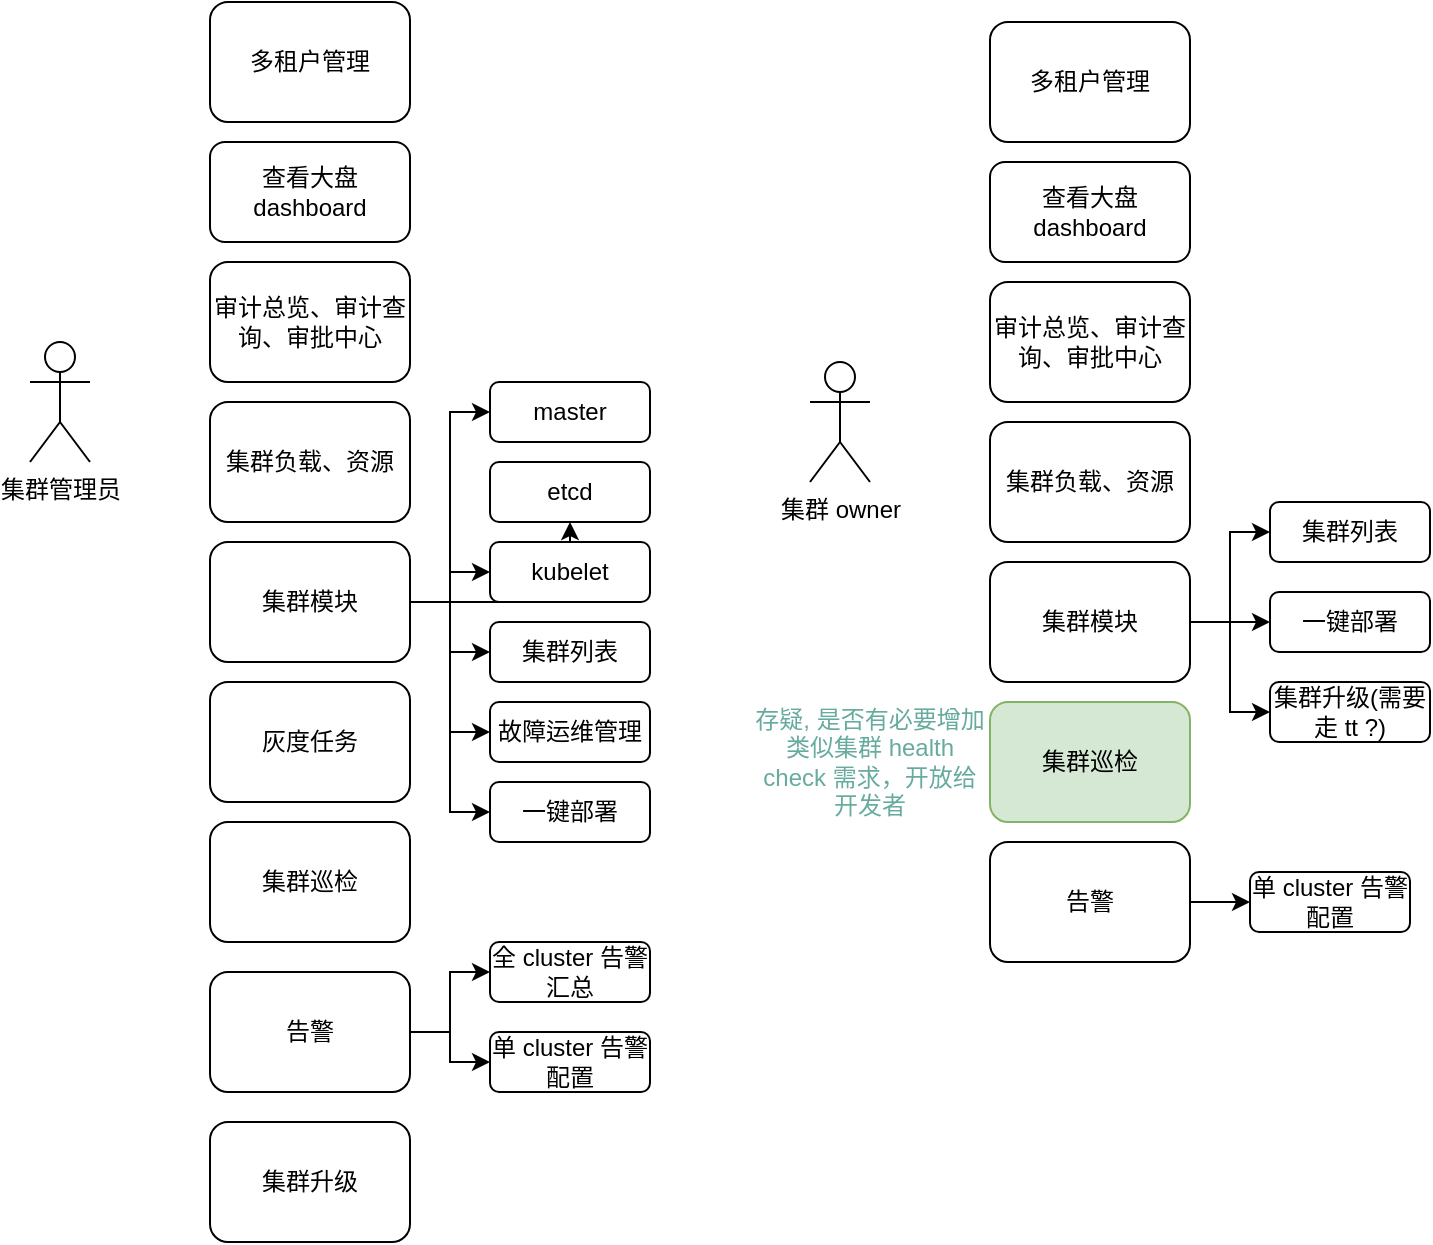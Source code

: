 <mxfile version="13.7.9" type="github">
  <diagram id="9dLi7swM8aMJ6iKqiahB" name="Page-1">
    <mxGraphModel dx="1164" dy="707" grid="1" gridSize="10" guides="1" tooltips="1" connect="1" arrows="1" fold="1" page="1" pageScale="1" pageWidth="827" pageHeight="1169" math="0" shadow="0">
      <root>
        <mxCell id="0" />
        <mxCell id="1" parent="0" />
        <mxCell id="2BfkF9dUqRj2CmBpDTr--1" value="集群管理员" style="shape=umlActor;verticalLabelPosition=bottom;verticalAlign=top;html=1;outlineConnect=0;" vertex="1" parent="1">
          <mxGeometry x="70" y="240" width="30" height="60" as="geometry" />
        </mxCell>
        <mxCell id="2BfkF9dUqRj2CmBpDTr--4" value="查看大盘 dashboard" style="shape=ext;rounded=1;html=1;whiteSpace=wrap;" vertex="1" parent="1">
          <mxGeometry x="160" y="140" width="100" height="50" as="geometry" />
        </mxCell>
        <mxCell id="2BfkF9dUqRj2CmBpDTr--6" value="审计总览、审计查询、审批中心" style="shape=ext;rounded=1;html=1;whiteSpace=wrap;" vertex="1" parent="1">
          <mxGeometry x="160" y="200" width="100" height="60" as="geometry" />
        </mxCell>
        <mxCell id="2BfkF9dUqRj2CmBpDTr--7" value="集群负载、资源" style="shape=ext;rounded=1;html=1;whiteSpace=wrap;" vertex="1" parent="1">
          <mxGeometry x="160" y="270" width="100" height="60" as="geometry" />
        </mxCell>
        <mxCell id="2BfkF9dUqRj2CmBpDTr--17" style="edgeStyle=orthogonalEdgeStyle;rounded=0;orthogonalLoop=1;jettySize=auto;html=1;entryX=0;entryY=0.5;entryDx=0;entryDy=0;" edge="1" parent="1" source="2BfkF9dUqRj2CmBpDTr--8" target="2BfkF9dUqRj2CmBpDTr--9">
          <mxGeometry relative="1" as="geometry" />
        </mxCell>
        <mxCell id="2BfkF9dUqRj2CmBpDTr--18" style="edgeStyle=orthogonalEdgeStyle;rounded=0;orthogonalLoop=1;jettySize=auto;html=1;" edge="1" parent="1" source="2BfkF9dUqRj2CmBpDTr--8" target="2BfkF9dUqRj2CmBpDTr--10">
          <mxGeometry relative="1" as="geometry" />
        </mxCell>
        <mxCell id="2BfkF9dUqRj2CmBpDTr--19" style="edgeStyle=orthogonalEdgeStyle;rounded=0;orthogonalLoop=1;jettySize=auto;html=1;entryX=0;entryY=0.5;entryDx=0;entryDy=0;" edge="1" parent="1" source="2BfkF9dUqRj2CmBpDTr--8" target="2BfkF9dUqRj2CmBpDTr--11">
          <mxGeometry relative="1" as="geometry" />
        </mxCell>
        <mxCell id="2BfkF9dUqRj2CmBpDTr--20" style="edgeStyle=orthogonalEdgeStyle;rounded=0;orthogonalLoop=1;jettySize=auto;html=1;entryX=0;entryY=0.5;entryDx=0;entryDy=0;" edge="1" parent="1" source="2BfkF9dUqRj2CmBpDTr--8" target="2BfkF9dUqRj2CmBpDTr--14">
          <mxGeometry relative="1" as="geometry" />
        </mxCell>
        <mxCell id="2BfkF9dUqRj2CmBpDTr--21" style="edgeStyle=orthogonalEdgeStyle;rounded=0;orthogonalLoop=1;jettySize=auto;html=1;entryX=0;entryY=0.5;entryDx=0;entryDy=0;" edge="1" parent="1" source="2BfkF9dUqRj2CmBpDTr--8" target="2BfkF9dUqRj2CmBpDTr--12">
          <mxGeometry relative="1" as="geometry" />
        </mxCell>
        <mxCell id="2BfkF9dUqRj2CmBpDTr--22" style="edgeStyle=orthogonalEdgeStyle;rounded=0;orthogonalLoop=1;jettySize=auto;html=1;entryX=0;entryY=0.5;entryDx=0;entryDy=0;" edge="1" parent="1" source="2BfkF9dUqRj2CmBpDTr--8" target="2BfkF9dUqRj2CmBpDTr--13">
          <mxGeometry relative="1" as="geometry" />
        </mxCell>
        <mxCell id="2BfkF9dUqRj2CmBpDTr--8" value="集群模块" style="shape=ext;rounded=1;html=1;whiteSpace=wrap;" vertex="1" parent="1">
          <mxGeometry x="160" y="340" width="100" height="60" as="geometry" />
        </mxCell>
        <mxCell id="2BfkF9dUqRj2CmBpDTr--9" value="master" style="shape=ext;rounded=1;html=1;whiteSpace=wrap;" vertex="1" parent="1">
          <mxGeometry x="300" y="260" width="80" height="30" as="geometry" />
        </mxCell>
        <mxCell id="2BfkF9dUqRj2CmBpDTr--10" value="etcd" style="shape=ext;rounded=1;html=1;whiteSpace=wrap;" vertex="1" parent="1">
          <mxGeometry x="300" y="300" width="80" height="30" as="geometry" />
        </mxCell>
        <mxCell id="2BfkF9dUqRj2CmBpDTr--11" value="kubelet" style="shape=ext;rounded=1;html=1;whiteSpace=wrap;" vertex="1" parent="1">
          <mxGeometry x="300" y="340" width="80" height="30" as="geometry" />
        </mxCell>
        <mxCell id="2BfkF9dUqRj2CmBpDTr--12" value="故障运维管理" style="shape=ext;rounded=1;html=1;whiteSpace=wrap;" vertex="1" parent="1">
          <mxGeometry x="300" y="420" width="80" height="30" as="geometry" />
        </mxCell>
        <mxCell id="2BfkF9dUqRj2CmBpDTr--13" value="一键部署" style="shape=ext;rounded=1;html=1;whiteSpace=wrap;" vertex="1" parent="1">
          <mxGeometry x="300" y="460" width="80" height="30" as="geometry" />
        </mxCell>
        <mxCell id="2BfkF9dUqRj2CmBpDTr--14" value="集群列表" style="shape=ext;rounded=1;html=1;whiteSpace=wrap;" vertex="1" parent="1">
          <mxGeometry x="300" y="380" width="80" height="30" as="geometry" />
        </mxCell>
        <mxCell id="2BfkF9dUqRj2CmBpDTr--23" value="灰度任务" style="shape=ext;rounded=1;html=1;whiteSpace=wrap;" vertex="1" parent="1">
          <mxGeometry x="160" y="410" width="100" height="60" as="geometry" />
        </mxCell>
        <mxCell id="2BfkF9dUqRj2CmBpDTr--24" value="集群巡检" style="shape=ext;rounded=1;html=1;whiteSpace=wrap;" vertex="1" parent="1">
          <mxGeometry x="160" y="480" width="100" height="60" as="geometry" />
        </mxCell>
        <mxCell id="2BfkF9dUqRj2CmBpDTr--56" style="edgeStyle=orthogonalEdgeStyle;rounded=0;orthogonalLoop=1;jettySize=auto;html=1;entryX=0;entryY=0.5;entryDx=0;entryDy=0;" edge="1" parent="1" source="2BfkF9dUqRj2CmBpDTr--25" target="2BfkF9dUqRj2CmBpDTr--54">
          <mxGeometry relative="1" as="geometry" />
        </mxCell>
        <mxCell id="2BfkF9dUqRj2CmBpDTr--57" style="edgeStyle=orthogonalEdgeStyle;rounded=0;orthogonalLoop=1;jettySize=auto;html=1;entryX=0;entryY=0.5;entryDx=0;entryDy=0;" edge="1" parent="1" source="2BfkF9dUqRj2CmBpDTr--25" target="2BfkF9dUqRj2CmBpDTr--55">
          <mxGeometry relative="1" as="geometry" />
        </mxCell>
        <mxCell id="2BfkF9dUqRj2CmBpDTr--25" value="告警" style="shape=ext;rounded=1;html=1;whiteSpace=wrap;" vertex="1" parent="1">
          <mxGeometry x="160" y="555" width="100" height="60" as="geometry" />
        </mxCell>
        <mxCell id="2BfkF9dUqRj2CmBpDTr--26" value="集群升级" style="shape=ext;rounded=1;html=1;whiteSpace=wrap;" vertex="1" parent="1">
          <mxGeometry x="160" y="630" width="100" height="60" as="geometry" />
        </mxCell>
        <mxCell id="2BfkF9dUqRj2CmBpDTr--27" value="多租户管理" style="shape=ext;rounded=1;html=1;whiteSpace=wrap;" vertex="1" parent="1">
          <mxGeometry x="160" y="70" width="100" height="60" as="geometry" />
        </mxCell>
        <mxCell id="2BfkF9dUqRj2CmBpDTr--28" value="集群 owner" style="shape=umlActor;verticalLabelPosition=bottom;verticalAlign=top;html=1;outlineConnect=0;" vertex="1" parent="1">
          <mxGeometry x="460" y="250" width="30" height="60" as="geometry" />
        </mxCell>
        <mxCell id="2BfkF9dUqRj2CmBpDTr--29" value="查看大盘 dashboard" style="shape=ext;rounded=1;html=1;whiteSpace=wrap;" vertex="1" parent="1">
          <mxGeometry x="550" y="150" width="100" height="50" as="geometry" />
        </mxCell>
        <mxCell id="2BfkF9dUqRj2CmBpDTr--30" value="审计总览、审计查询、审批中心" style="shape=ext;rounded=1;html=1;whiteSpace=wrap;" vertex="1" parent="1">
          <mxGeometry x="550" y="210" width="100" height="60" as="geometry" />
        </mxCell>
        <mxCell id="2BfkF9dUqRj2CmBpDTr--31" value="集群负载、资源" style="shape=ext;rounded=1;html=1;whiteSpace=wrap;" vertex="1" parent="1">
          <mxGeometry x="550" y="280" width="100" height="60" as="geometry" />
        </mxCell>
        <mxCell id="2BfkF9dUqRj2CmBpDTr--35" style="edgeStyle=orthogonalEdgeStyle;rounded=0;orthogonalLoop=1;jettySize=auto;html=1;entryX=0;entryY=0.5;entryDx=0;entryDy=0;" edge="1" parent="1" source="2BfkF9dUqRj2CmBpDTr--38" target="2BfkF9dUqRj2CmBpDTr--44">
          <mxGeometry relative="1" as="geometry" />
        </mxCell>
        <mxCell id="2BfkF9dUqRj2CmBpDTr--37" style="edgeStyle=orthogonalEdgeStyle;rounded=0;orthogonalLoop=1;jettySize=auto;html=1;entryX=0;entryY=0.5;entryDx=0;entryDy=0;" edge="1" parent="1" source="2BfkF9dUqRj2CmBpDTr--38" target="2BfkF9dUqRj2CmBpDTr--43">
          <mxGeometry relative="1" as="geometry" />
        </mxCell>
        <mxCell id="2BfkF9dUqRj2CmBpDTr--53" style="edgeStyle=orthogonalEdgeStyle;rounded=0;orthogonalLoop=1;jettySize=auto;html=1;entryX=0;entryY=0.5;entryDx=0;entryDy=0;" edge="1" parent="1" source="2BfkF9dUqRj2CmBpDTr--38" target="2BfkF9dUqRj2CmBpDTr--52">
          <mxGeometry relative="1" as="geometry" />
        </mxCell>
        <mxCell id="2BfkF9dUqRj2CmBpDTr--38" value="集群模块" style="shape=ext;rounded=1;html=1;whiteSpace=wrap;" vertex="1" parent="1">
          <mxGeometry x="550" y="350" width="100" height="60" as="geometry" />
        </mxCell>
        <mxCell id="2BfkF9dUqRj2CmBpDTr--43" value="一键部署" style="shape=ext;rounded=1;html=1;whiteSpace=wrap;" vertex="1" parent="1">
          <mxGeometry x="690" y="365" width="80" height="30" as="geometry" />
        </mxCell>
        <mxCell id="2BfkF9dUqRj2CmBpDTr--44" value="集群列表" style="shape=ext;rounded=1;html=1;whiteSpace=wrap;" vertex="1" parent="1">
          <mxGeometry x="690" y="320" width="80" height="30" as="geometry" />
        </mxCell>
        <mxCell id="2BfkF9dUqRj2CmBpDTr--46" value="集群巡检" style="shape=ext;rounded=1;html=1;whiteSpace=wrap;fillColor=#d5e8d4;strokeColor=#82b366;" vertex="1" parent="1">
          <mxGeometry x="550" y="420" width="100" height="60" as="geometry" />
        </mxCell>
        <mxCell id="2BfkF9dUqRj2CmBpDTr--59" style="edgeStyle=orthogonalEdgeStyle;rounded=0;orthogonalLoop=1;jettySize=auto;html=1;" edge="1" parent="1" source="2BfkF9dUqRj2CmBpDTr--47" target="2BfkF9dUqRj2CmBpDTr--58">
          <mxGeometry relative="1" as="geometry" />
        </mxCell>
        <mxCell id="2BfkF9dUqRj2CmBpDTr--47" value="告警" style="shape=ext;rounded=1;html=1;whiteSpace=wrap;" vertex="1" parent="1">
          <mxGeometry x="550" y="490" width="100" height="60" as="geometry" />
        </mxCell>
        <mxCell id="2BfkF9dUqRj2CmBpDTr--49" value="多租户管理" style="shape=ext;rounded=1;html=1;whiteSpace=wrap;" vertex="1" parent="1">
          <mxGeometry x="550" y="80" width="100" height="60" as="geometry" />
        </mxCell>
        <mxCell id="2BfkF9dUqRj2CmBpDTr--52" value="集群升级(需要走 tt ?)" style="shape=ext;rounded=1;html=1;whiteSpace=wrap;" vertex="1" parent="1">
          <mxGeometry x="690" y="410" width="80" height="30" as="geometry" />
        </mxCell>
        <mxCell id="2BfkF9dUqRj2CmBpDTr--54" value="全 cluster 告警汇总" style="shape=ext;rounded=1;html=1;whiteSpace=wrap;" vertex="1" parent="1">
          <mxGeometry x="300" y="540" width="80" height="30" as="geometry" />
        </mxCell>
        <mxCell id="2BfkF9dUqRj2CmBpDTr--55" value="单 cluster 告警配置" style="shape=ext;rounded=1;html=1;whiteSpace=wrap;" vertex="1" parent="1">
          <mxGeometry x="300" y="585" width="80" height="30" as="geometry" />
        </mxCell>
        <mxCell id="2BfkF9dUqRj2CmBpDTr--58" value="单 cluster 告警配置" style="shape=ext;rounded=1;html=1;whiteSpace=wrap;" vertex="1" parent="1">
          <mxGeometry x="680" y="505" width="80" height="30" as="geometry" />
        </mxCell>
        <mxCell id="2BfkF9dUqRj2CmBpDTr--60" value="&lt;font style=&quot;font-size: 12px&quot; color=&quot;#67ab9f&quot;&gt;存疑, 是否有必要增加类似集群 health check 需求，开放给开发者&lt;/font&gt;" style="text;html=1;strokeColor=none;fillColor=none;align=center;verticalAlign=middle;whiteSpace=wrap;rounded=0;" vertex="1" parent="1">
          <mxGeometry x="430" y="430" width="120" height="40" as="geometry" />
        </mxCell>
      </root>
    </mxGraphModel>
  </diagram>
</mxfile>
